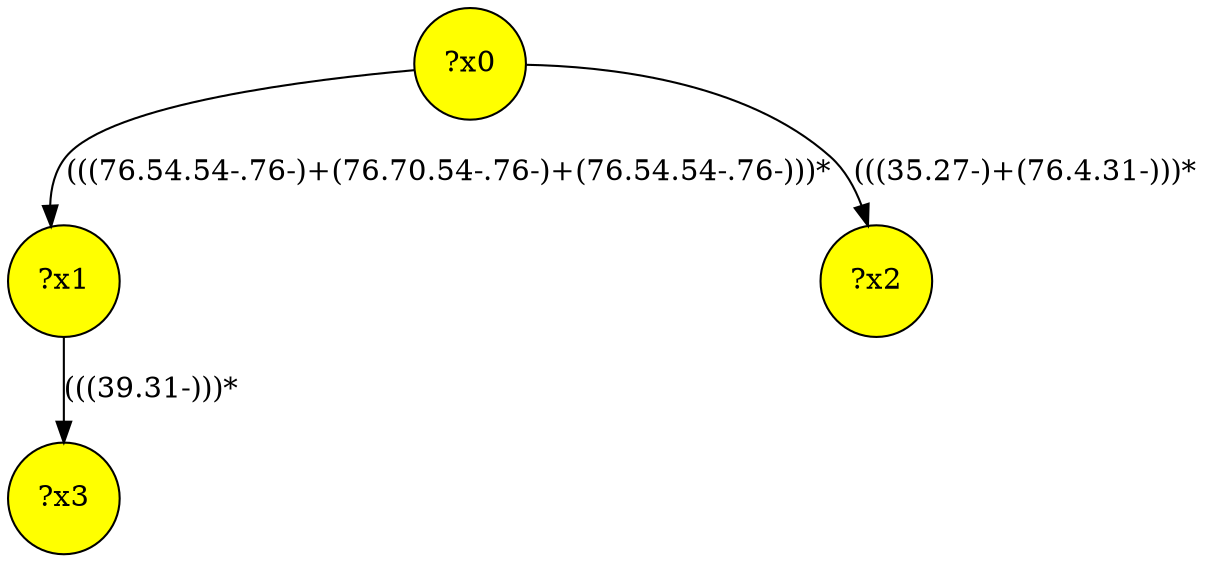 digraph g {
	x1 [fillcolor="yellow", style="filled," shape=circle, label="?x1"];
	x3 [fillcolor="yellow", style="filled," shape=circle, label="?x3"];
	x2 [fillcolor="yellow", style="filled," shape=circle, label="?x2"];
	x0 [fillcolor="yellow", style="filled," shape=circle, label="?x0"];
	x0 -> x1 [label="(((76.54.54-.76-)+(76.70.54-.76-)+(76.54.54-.76-)))*"];
	x0 -> x2 [label="(((35.27-)+(76.4.31-)))*"];
	x1 -> x3 [label="(((39.31-)))*"];
}

